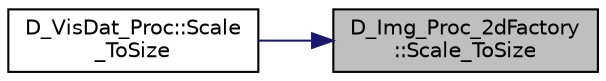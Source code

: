 digraph "D_Img_Proc_2dFactory::Scale_ToSize"
{
 // LATEX_PDF_SIZE
  edge [fontname="Helvetica",fontsize="10",labelfontname="Helvetica",labelfontsize="10"];
  node [fontname="Helvetica",fontsize="10",shape=record];
  rankdir="RL";
  Node1 [label="D_Img_Proc_2dFactory\l::Scale_ToSize",height=0.2,width=0.4,color="black", fillcolor="grey75", style="filled", fontcolor="black",tooltip=" "];
  Node1 -> Node2 [dir="back",color="midnightblue",fontsize="10",style="solid"];
  Node2 [label="D_VisDat_Proc::Scale\l_ToSize",height=0.2,width=0.4,color="black", fillcolor="white", style="filled",URL="$class_d___vis_dat___proc.html#a9bd9b218a0b9a514f24f6b3755cf8988",tooltip=" "];
}
